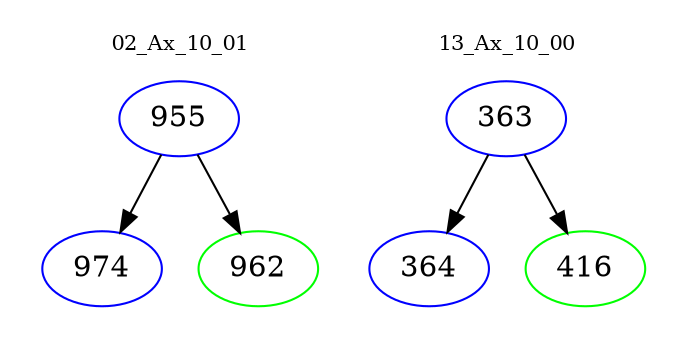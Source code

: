 digraph{
subgraph cluster_0 {
color = white
label = "02_Ax_10_01";
fontsize=10;
T0_955 [label="955", color="blue"]
T0_955 -> T0_974 [color="black"]
T0_974 [label="974", color="blue"]
T0_955 -> T0_962 [color="black"]
T0_962 [label="962", color="green"]
}
subgraph cluster_1 {
color = white
label = "13_Ax_10_00";
fontsize=10;
T1_363 [label="363", color="blue"]
T1_363 -> T1_364 [color="black"]
T1_364 [label="364", color="blue"]
T1_363 -> T1_416 [color="black"]
T1_416 [label="416", color="green"]
}
}
